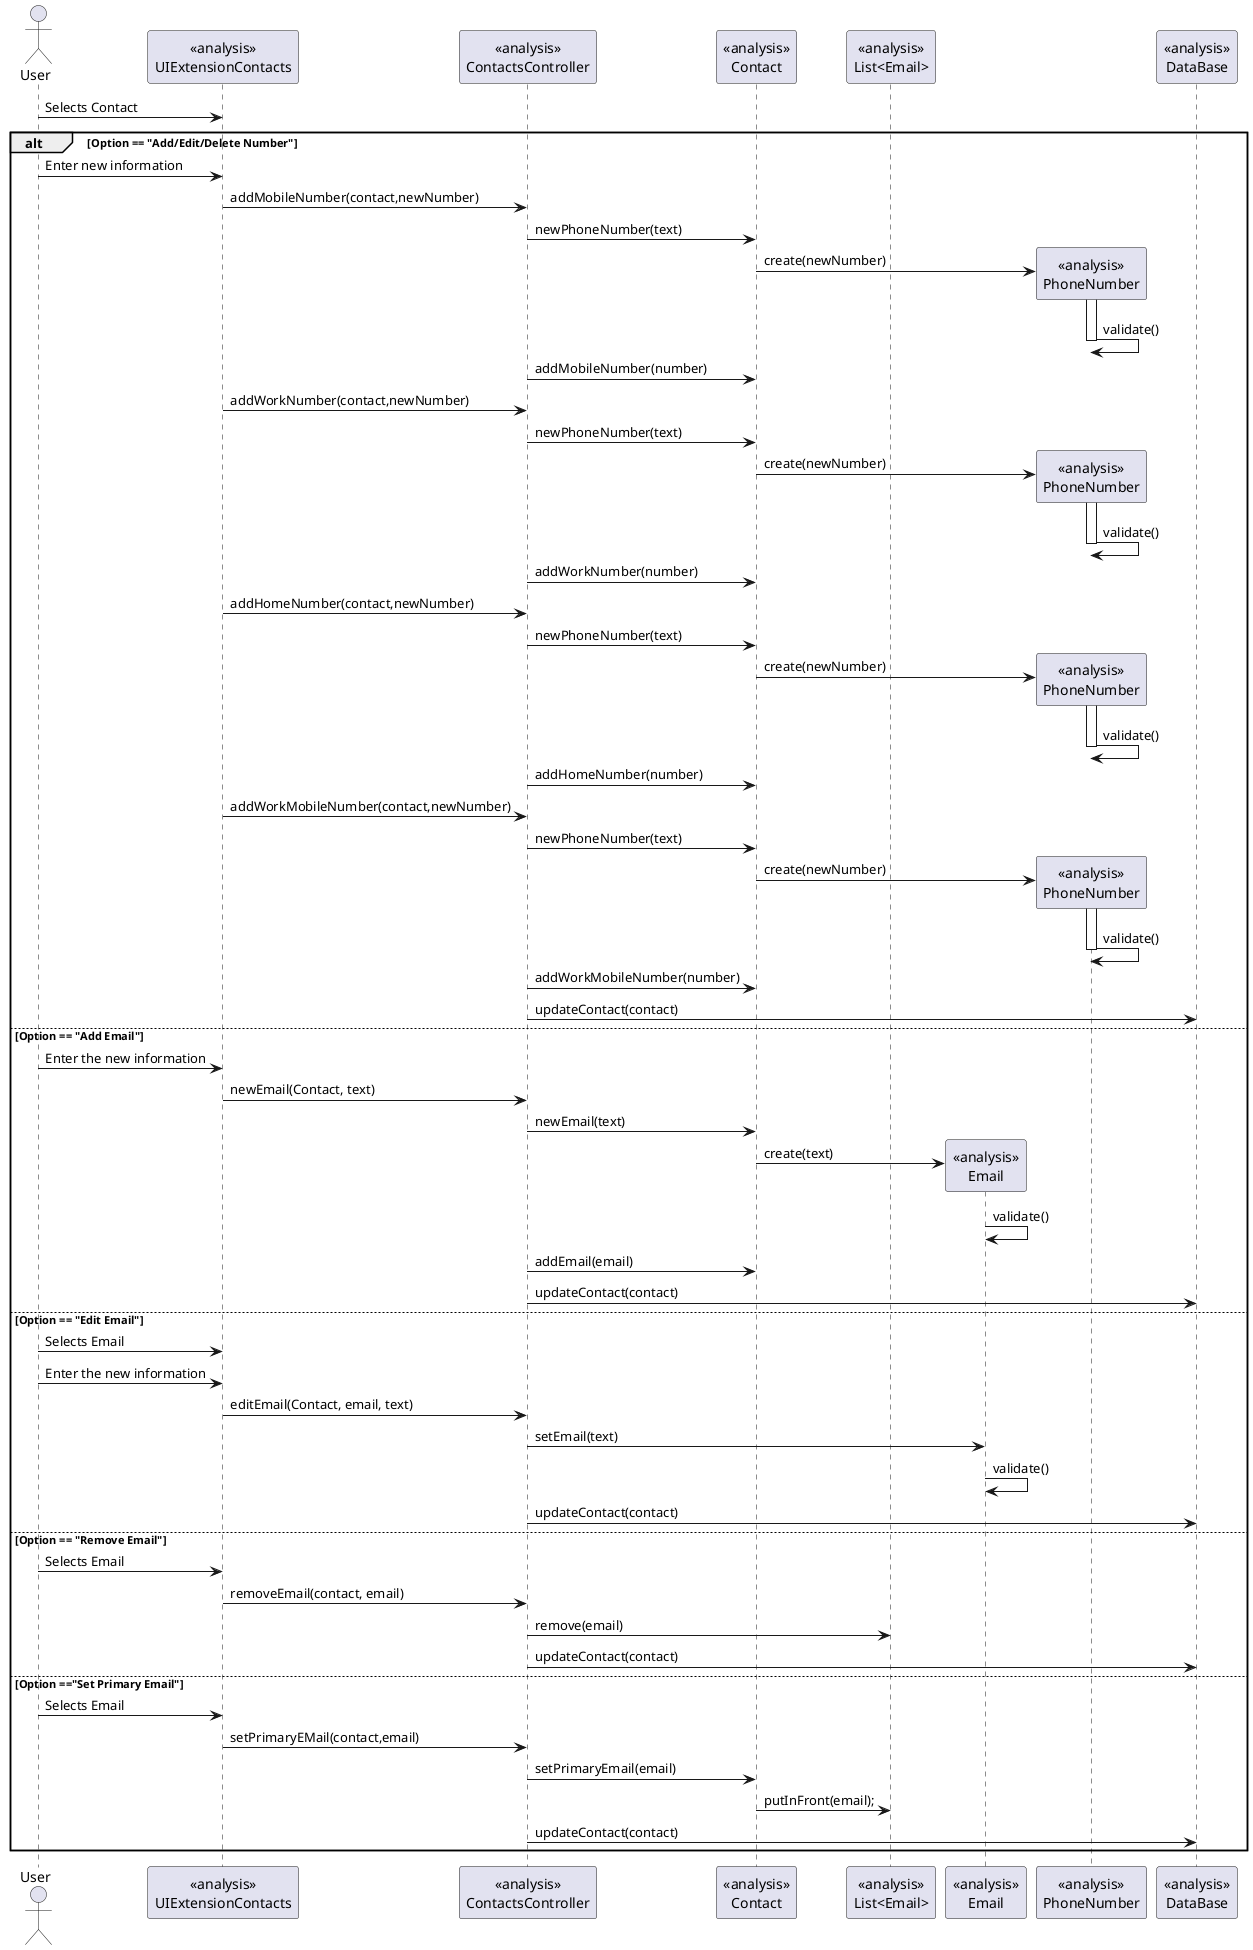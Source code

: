 @startuml doc-files/contact_extension_uc_analysis_crm_03_01.png
  actor User 
  participant "<<analysis>>\nUIExtensionContacts" as UII
  participant "<<analysis>>\nContactsController" as ctrll
  participant "<<analysis>>\nContact" as contact
  participant "<<analysis>>\nList<Email>" as emails
  participant "<<analysis>>\nEmail" as email
  participant "<<analysis>>\nPhoneNumber" as number
  participant "<<analysis>>\nDataBase" as db
  

  User -> UII : Selects Contact

  alt Option == "Add/Edit/Delete Number"
    User -> UII: Enter new information
    UII -> ctrll: addMobileNumber(contact,newNumber)
    ctrll -> contact: newPhoneNumber(text)
    create number
    contact -> number: create(newNumber)
    activate number
    number -> number: validate()
    deactivate number
    ctrll -> contact: addMobileNumber(number)


    UII -> ctrll: addWorkNumber(contact,newNumber)
    ctrll -> contact: newPhoneNumber(text)
    create number
    contact -> number: create(newNumber)
    activate number
    number -> number: validate()
    deactivate number
    ctrll -> contact: addWorkNumber(number)


    UII -> ctrll: addHomeNumber(contact,newNumber)
    ctrll -> contact: newPhoneNumber(text)
    create number
    contact -> number: create(newNumber)
    activate number
    number -> number: validate()
    deactivate number
    ctrll -> contact: addHomeNumber(number)

    UII -> ctrll: addWorkMobileNumber(contact,newNumber)
    ctrll -> contact: newPhoneNumber(text)
    create number
    contact -> number: create(newNumber)
    activate number
    number -> number: validate()
    deactivate number
    ctrll -> contact: addWorkMobileNumber(number)


    ctrll -> db: updateContact(contact)

  else Option == "Add Email"
    User -> UII: Enter the new information
    
    UII -> ctrll: newEmail(Contact, text)
    ctrll -> contact: newEmail(text)
    create email
    contact -> email: create(text)
    email -> email: validate()
    ctrll -> contact: addEmail(email)
    ctrll -> db: updateContact(contact)

  else Option == "Edit Email"
    User -> UII: Selects Email
    User -> UII: Enter the new information
    
    UII -> ctrll: editEmail(Contact, email, text)
    ctrll -> email: setEmail(text)
    email -> email: validate()
    ctrll -> db: updateContact(contact)

  else Option == "Remove Email"
    User -> UII: Selects Email
    UII -> ctrll: removeEmail(contact, email)
    ctrll -> emails: remove(email)
    ctrll -> db: updateContact(contact)

  else Option =="Set Primary Email"
    User -> UII: Selects Email
    UII -> ctrll: setPrimaryEMail(contact,email)
    ctrll -> contact: setPrimaryEmail(email)
    contact -> emails: putInFront(email);
    ctrll -> db: updateContact(contact)
  end 
  @enduml
@enduml